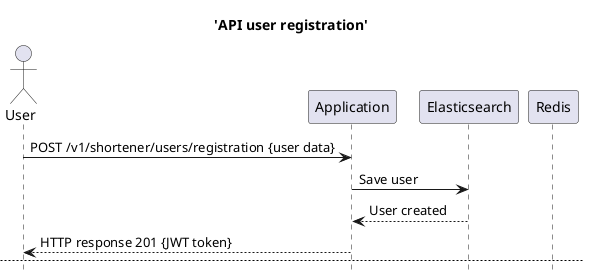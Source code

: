 @startuml
title User Registration
hide footbox
skinparam BoxPadding 10

actor User
participant "Application" as API
participant "Elasticsearch" as ES
participant "Redis" as RE

hide unlinked
title 'API user registration'
    User -> API: POST /v1/shortener/users/registration {user data}
    API -> ES: Save user
    API <-- ES: User created
    User <-- API: HTTP response 201 {JWT token}

newpage 'API login user'
    User -> API: POST /v1/shortener/users/login {user credentials}
    API -> ES: Search for user
    API <-- ES: result
    User <-- API: HTTP response 200 {JWT token}

newpage 'API create short url'
    User -> API: POST /v1/shortener/url {long url}
    API -> ES: save url
    API -> RE: save url
    User <-- API: HTTP response 201 {Short url}

newpage 'API get by short url'
    User -> API: GET /{short_url_identifier}
    API -> RE: find url
    API <-- RE: long url
    opt if not found in Redis
        API -> ES: find url
        API <-- ES: long url
    end
    User <-- API: redirect to long url
@enduml

